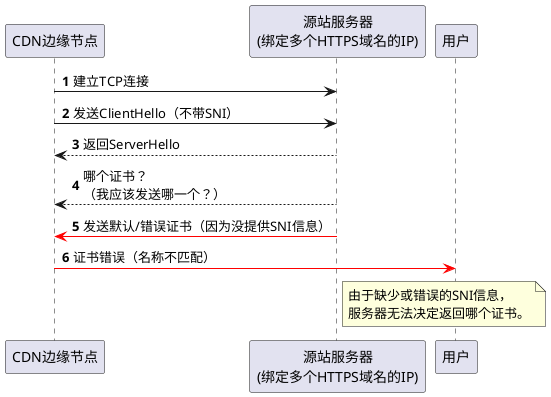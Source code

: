 @startuml

participant "CDN边缘节点" as CDN
participant "源站服务器\n(绑定多个HTTPS域名的IP)" as Server

autonumber
CDN -> Server: 建立TCP连接
CDN -> Server: 发送ClientHello（不带SNI）
Server --> CDN: 返回ServerHello
Server --> CDN: 哪个证书？\n（我应该发送哪一个？）
Server -[#red]> CDN: 发送默认/错误证书（因为没提供SNI信息）
CDN -[#red]> 用户: 证书错误（名称不匹配）

note right of Server: 由于缺少或错误的SNI信息，\n服务器无法决定返回哪个证书。

@enduml
